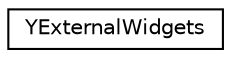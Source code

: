 digraph "Graphical Class Hierarchy"
{
 // LATEX_PDF_SIZE
  edge [fontname="Helvetica",fontsize="10",labelfontname="Helvetica",labelfontsize="10"];
  node [fontname="Helvetica",fontsize="10",shape=record];
  rankdir="LR";
  Node0 [label="YExternalWidgets",height=0.2,width=0.4,color="black", fillcolor="white", style="filled",URL="$classYExternalWidgets.html",tooltip=" "];
}
